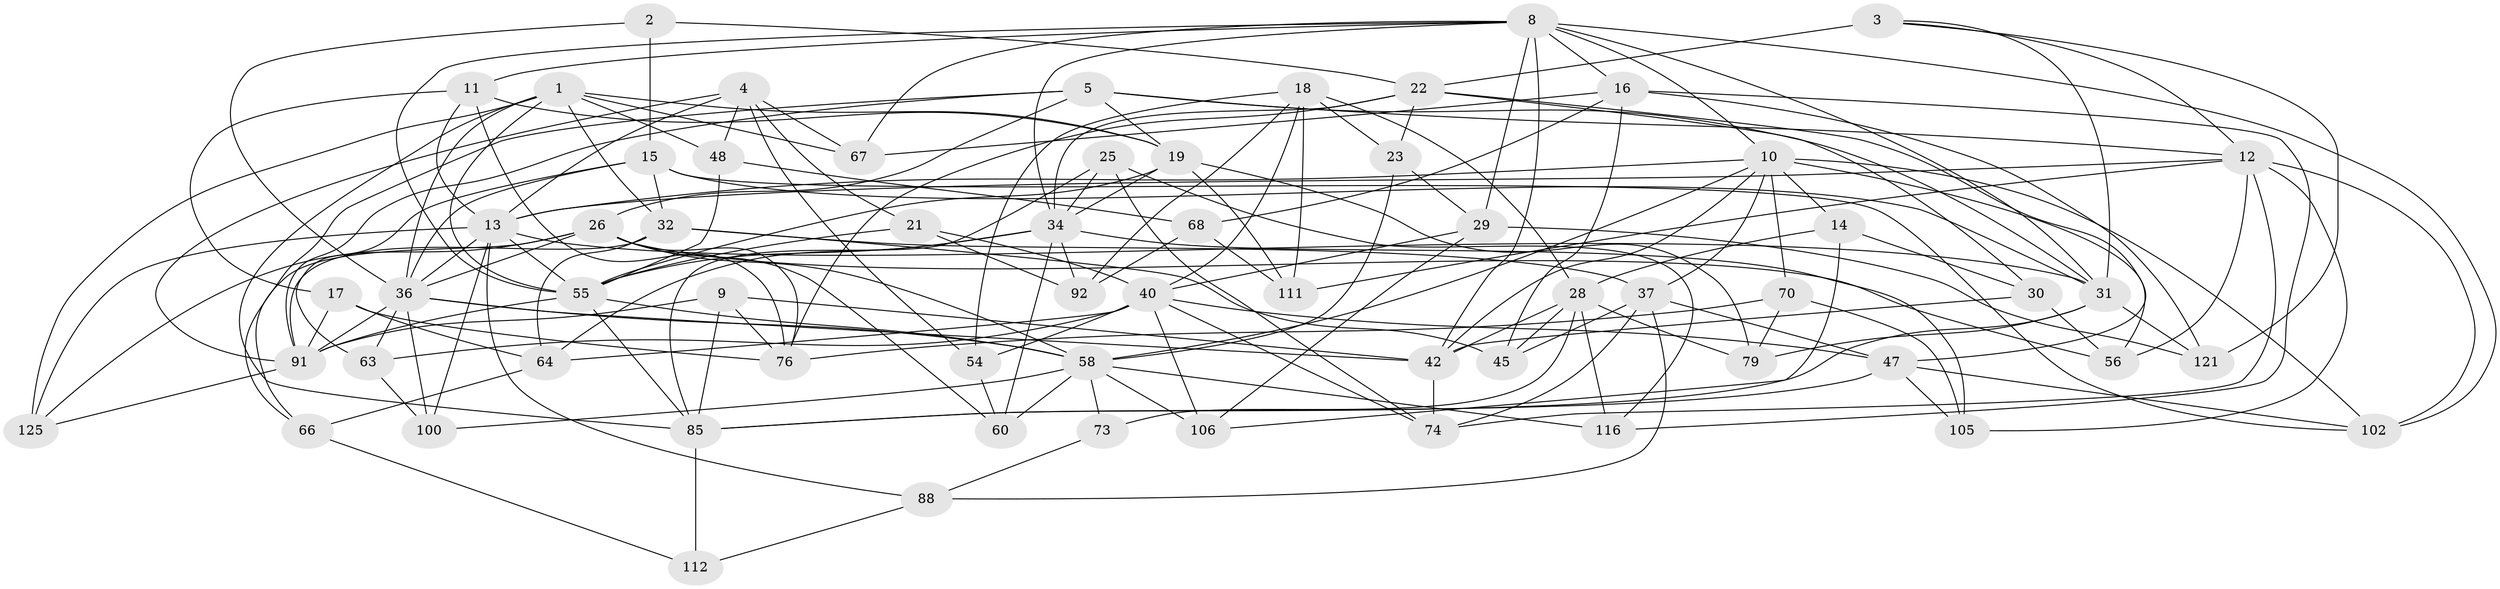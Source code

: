 // original degree distribution, {4: 1.0}
// Generated by graph-tools (version 1.1) at 2025/16/03/09/25 04:16:30]
// undirected, 63 vertices, 176 edges
graph export_dot {
graph [start="1"]
  node [color=gray90,style=filled];
  1 [super="+20+110"];
  2;
  3 [super="+6"];
  4 [super="+38"];
  5 [super="+7"];
  8 [super="+57+127+24"];
  9;
  10 [super="+27+33"];
  11 [super="+98"];
  12 [super="+69"];
  13 [super="+41+65"];
  14;
  15 [super="+50"];
  16 [super="+75"];
  17;
  18 [super="+39"];
  19 [super="+87"];
  21;
  22 [super="+61+44"];
  23;
  25;
  26 [super="+82"];
  28 [super="+117+101"];
  29 [super="+77"];
  30;
  31 [super="+53+124"];
  32 [super="+35+43"];
  34 [super="+118+119+59"];
  36 [super="+46+103"];
  37 [super="+52"];
  40 [super="+93+78+97"];
  42 [super="+51"];
  45;
  47 [super="+84"];
  48;
  54;
  55 [super="+71+108+62"];
  56;
  58 [super="+83+94"];
  60;
  63;
  64 [super="+89"];
  66;
  67;
  68;
  70;
  73;
  74 [super="+80"];
  76 [super="+90"];
  79;
  85 [super="+115+86"];
  88;
  91 [super="+99+123"];
  92;
  100;
  102 [super="+126"];
  105;
  106 [super="+113"];
  111;
  112;
  116;
  121;
  125;
  1 -- 125;
  1 -- 32;
  1 -- 48;
  1 -- 67;
  1 -- 55;
  1 -- 85;
  1 -- 19;
  1 -- 36;
  2 -- 36;
  2 -- 22;
  2 -- 15 [weight=2];
  3 -- 12;
  3 -- 121;
  3 -- 22 [weight=3];
  3 -- 31;
  4 -- 54;
  4 -- 91;
  4 -- 48;
  4 -- 67;
  4 -- 21;
  4 -- 13;
  5 -- 12;
  5 -- 66;
  5 -- 31;
  5 -- 19;
  5 -- 26;
  5 -- 91;
  8 -- 102;
  8 -- 67;
  8 -- 29;
  8 -- 16;
  8 -- 11;
  8 -- 31;
  8 -- 10;
  8 -- 42;
  8 -- 55;
  8 -- 34;
  9 -- 76;
  9 -- 85;
  9 -- 91;
  9 -- 42;
  10 -- 56;
  10 -- 58;
  10 -- 13;
  10 -- 14;
  10 -- 102 [weight=2];
  10 -- 42;
  10 -- 37;
  10 -- 70;
  11 -- 17;
  11 -- 19 [weight=2];
  11 -- 76;
  11 -- 13;
  12 -- 56;
  12 -- 102;
  12 -- 105;
  12 -- 111;
  12 -- 74;
  12 -- 13;
  13 -- 125;
  13 -- 88;
  13 -- 55;
  13 -- 36;
  13 -- 100;
  13 -- 31;
  14 -- 28;
  14 -- 30;
  14 -- 106;
  15 -- 31;
  15 -- 102;
  15 -- 32 [weight=2];
  15 -- 63;
  15 -- 36;
  16 -- 45;
  16 -- 121;
  16 -- 116;
  16 -- 67;
  16 -- 68;
  17 -- 76;
  17 -- 91;
  17 -- 64;
  18 -- 92;
  18 -- 23;
  18 -- 40;
  18 -- 54;
  18 -- 111;
  18 -- 28;
  19 -- 79;
  19 -- 34;
  19 -- 55;
  19 -- 111;
  21 -- 92;
  21 -- 40;
  21 -- 55;
  22 -- 34 [weight=2];
  22 -- 23;
  22 -- 76;
  22 -- 30;
  22 -- 47;
  23 -- 58;
  23 -- 29;
  25 -- 85;
  25 -- 116;
  25 -- 34;
  25 -- 74;
  26 -- 60;
  26 -- 76;
  26 -- 66;
  26 -- 56;
  26 -- 58;
  26 -- 125;
  26 -- 36;
  28 -- 73 [weight=2];
  28 -- 116;
  28 -- 42;
  28 -- 45;
  28 -- 79;
  29 -- 106 [weight=2];
  29 -- 40;
  29 -- 121;
  30 -- 56;
  30 -- 42;
  31 -- 79;
  31 -- 121;
  31 -- 85;
  32 -- 45;
  32 -- 37;
  32 -- 64 [weight=2];
  32 -- 91;
  34 -- 105;
  34 -- 92;
  34 -- 60;
  34 -- 55;
  34 -- 64;
  36 -- 42;
  36 -- 58;
  36 -- 100;
  36 -- 91;
  36 -- 63;
  37 -- 74;
  37 -- 88;
  37 -- 45;
  37 -- 47;
  40 -- 63;
  40 -- 106 [weight=2];
  40 -- 54;
  40 -- 47;
  40 -- 74;
  40 -- 64;
  42 -- 74 [weight=2];
  47 -- 105;
  47 -- 85;
  47 -- 102;
  48 -- 68;
  48 -- 55;
  54 -- 60;
  55 -- 91;
  55 -- 58;
  55 -- 85;
  58 -- 60;
  58 -- 73;
  58 -- 100;
  58 -- 116;
  58 -- 106;
  63 -- 100;
  64 -- 66;
  66 -- 112;
  68 -- 111;
  68 -- 92;
  70 -- 105;
  70 -- 79;
  70 -- 76;
  73 -- 88;
  85 -- 112 [weight=2];
  88 -- 112;
  91 -- 125;
}
